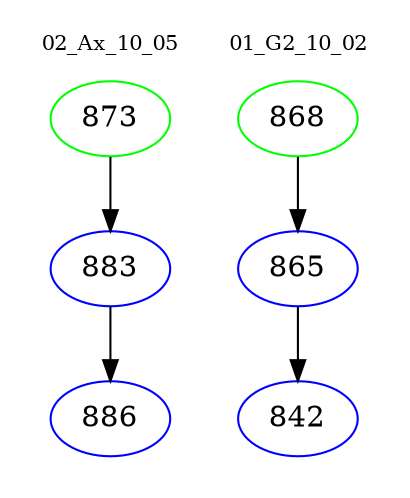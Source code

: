 digraph{
subgraph cluster_0 {
color = white
label = "02_Ax_10_05";
fontsize=10;
T0_873 [label="873", color="green"]
T0_873 -> T0_883 [color="black"]
T0_883 [label="883", color="blue"]
T0_883 -> T0_886 [color="black"]
T0_886 [label="886", color="blue"]
}
subgraph cluster_1 {
color = white
label = "01_G2_10_02";
fontsize=10;
T1_868 [label="868", color="green"]
T1_868 -> T1_865 [color="black"]
T1_865 [label="865", color="blue"]
T1_865 -> T1_842 [color="black"]
T1_842 [label="842", color="blue"]
}
}
